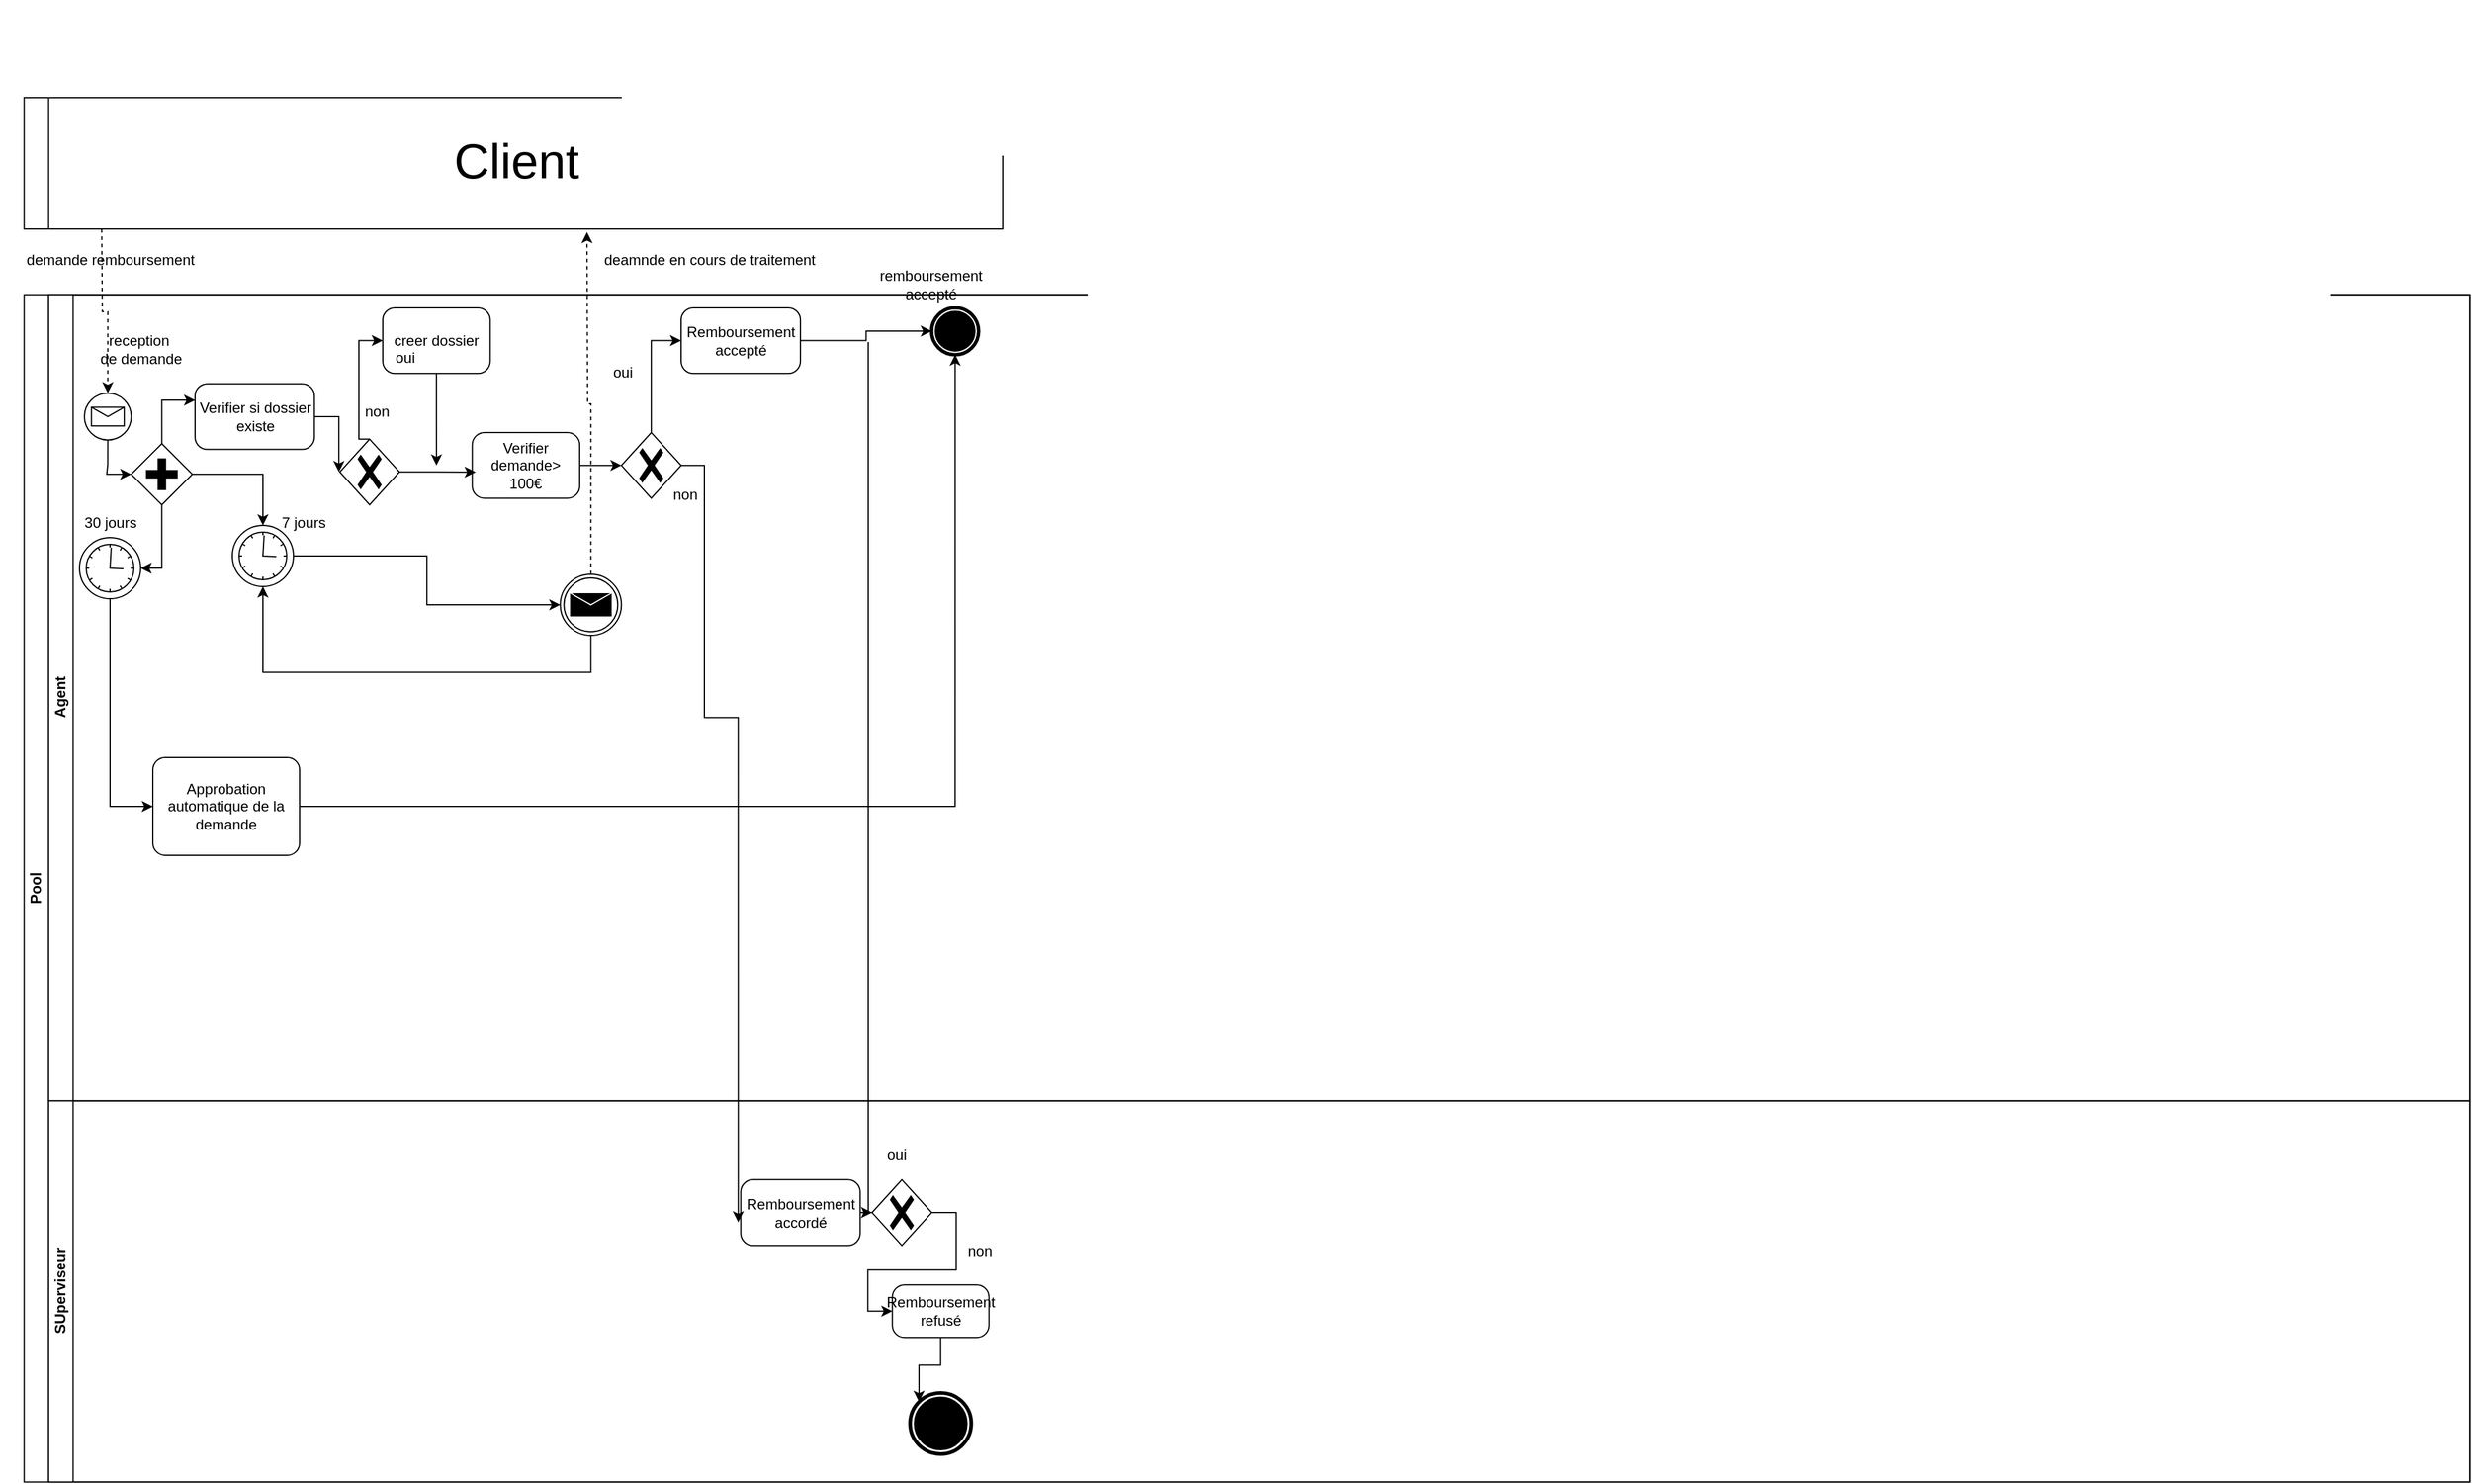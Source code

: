 <mxfile version="24.7.17">
  <diagram name="Page-1" id="uGdV3QrJ44gtEsTstzMS">
    <mxGraphModel dx="1434" dy="1954" grid="1" gridSize="10" guides="1" tooltips="1" connect="1" arrows="1" fold="1" page="1" pageScale="1" pageWidth="827" pageHeight="1169" background="none" math="0" shadow="0">
      <root>
        <mxCell id="0" />
        <mxCell id="1" parent="0" />
        <mxCell id="ghEgp-OwD1J704yQH-gl-111" value="" style="group" parent="1" vertex="1" connectable="0">
          <mxGeometry y="-80" width="2019.759" height="1212.836" as="geometry" />
        </mxCell>
        <mxCell id="ghEgp-OwD1J704yQH-gl-66" value="" style="group" parent="ghEgp-OwD1J704yQH-gl-111" vertex="1" connectable="0">
          <mxGeometry width="2019.759" height="1212.836" as="geometry" />
        </mxCell>
        <mxCell id="ghEgp-OwD1J704yQH-gl-112" value="" style="group" parent="ghEgp-OwD1J704yQH-gl-66" vertex="1" connectable="0">
          <mxGeometry x="10" y="80" width="2009.759" height="1132.836" as="geometry" />
        </mxCell>
        <mxCell id="ghEgp-OwD1J704yQH-gl-72" style="edgeStyle=orthogonalEdgeStyle;rounded=0;orthogonalLoop=1;jettySize=auto;html=1;dashed=1;entryX=0.5;entryY=0;entryDx=0;entryDy=0;entryPerimeter=0;" parent="ghEgp-OwD1J704yQH-gl-112" target="ghEgp-OwD1J704yQH-gl-77" edge="1">
          <mxGeometry relative="1" as="geometry">
            <mxPoint x="73.193" y="107.463" as="sourcePoint" />
            <mxPoint x="73.193" y="198.806" as="targetPoint" />
          </mxGeometry>
        </mxCell>
        <mxCell id="ghEgp-OwD1J704yQH-gl-1" value="" style="swimlane;startSize=20;horizontal=0;html=1;whiteSpace=wrap;" parent="ghEgp-OwD1J704yQH-gl-112" vertex="1">
          <mxGeometry x="9.759" width="800.241" height="107.463" as="geometry">
            <mxRectangle y="20" width="50" height="40" as="alternateBounds" />
          </mxGeometry>
        </mxCell>
        <mxCell id="ghEgp-OwD1J704yQH-gl-10" value="&lt;font style=&quot;font-size: 40px;&quot;&gt;Client&lt;/font&gt;" style="text;html=1;align=center;verticalAlign=middle;resizable=0;points=[];autosize=1;strokeColor=none;fillColor=none;" parent="ghEgp-OwD1J704yQH-gl-1" vertex="1">
          <mxGeometry x="337.451" y="21.493" width="130" height="60" as="geometry" />
        </mxCell>
        <mxCell id="ghEgp-OwD1J704yQH-gl-73" value="Pool" style="swimlane;html=1;childLayout=stackLayout;resizeParent=1;resizeParentMax=0;horizontal=0;startSize=20;horizontalStack=0;whiteSpace=wrap;" parent="ghEgp-OwD1J704yQH-gl-112" vertex="1">
          <mxGeometry x="9.759" y="161.194" width="2000" height="971.642" as="geometry" />
        </mxCell>
        <mxCell id="ghEgp-OwD1J704yQH-gl-75" value="Agent" style="swimlane;html=1;startSize=20;horizontal=0;" parent="ghEgp-OwD1J704yQH-gl-73" vertex="1">
          <mxGeometry x="20" width="1980" height="660" as="geometry" />
        </mxCell>
        <mxCell id="ghEgp-OwD1J704yQH-gl-77" value="" style="points=[[0.145,0.145,0],[0.5,0,0],[0.855,0.145,0],[1,0.5,0],[0.855,0.855,0],[0.5,1,0],[0.145,0.855,0],[0,0.5,0]];shape=mxgraph.bpmn.event;html=1;verticalLabelPosition=bottom;labelBackgroundColor=#ffffff;verticalAlign=top;align=center;perimeter=ellipsePerimeter;outlineConnect=0;aspect=fixed;outline=standard;symbol=message;" parent="ghEgp-OwD1J704yQH-gl-75" vertex="1">
          <mxGeometry x="29.277" y="80.597" width="38.298" height="38.298" as="geometry" />
        </mxCell>
        <mxCell id="ghEgp-OwD1J704yQH-gl-79" value="&lt;div&gt;reception&amp;nbsp;&lt;/div&gt;&lt;div&gt;de demande&lt;/div&gt;" style="text;html=1;align=center;verticalAlign=middle;resizable=0;points=[];autosize=1;strokeColor=none;fillColor=none;" parent="ghEgp-OwD1J704yQH-gl-75" vertex="1">
          <mxGeometry x="29.759" y="24.475" width="90" height="40" as="geometry" />
        </mxCell>
        <mxCell id="ghEgp-OwD1J704yQH-gl-80" value="Verifier si dossier existe" style="points=[[0.25,0,0],[0.5,0,0],[0.75,0,0],[1,0.25,0],[1,0.5,0],[1,0.75,0],[0.75,1,0],[0.5,1,0],[0.25,1,0],[0,0.75,0],[0,0.5,0],[0,0.25,0]];shape=mxgraph.bpmn.task;whiteSpace=wrap;rectStyle=rounded;size=10;html=1;container=1;expand=0;collapsible=0;taskMarker=abstract;" parent="ghEgp-OwD1J704yQH-gl-75" vertex="1">
          <mxGeometry x="119.758" y="72.884" width="97.59" height="53.731" as="geometry" />
        </mxCell>
        <mxCell id="ghEgp-OwD1J704yQH-gl-82" value="" style="points=[[0.25,0.25,0],[0.5,0,0],[0.75,0.25,0],[1,0.5,0],[0.75,0.75,0],[0.5,1,0],[0.25,0.75,0],[0,0.5,0]];shape=mxgraph.bpmn.gateway2;html=1;verticalLabelPosition=bottom;labelBackgroundColor=#ffffff;verticalAlign=top;align=center;perimeter=rhombusPerimeter;outlineConnect=0;outline=none;symbol=none;gwType=exclusive;" parent="ghEgp-OwD1J704yQH-gl-75" vertex="1">
          <mxGeometry x="238.12" y="118.209" width="48.795" height="53.731" as="geometry" />
        </mxCell>
        <mxCell id="ghEgp-OwD1J704yQH-gl-83" style="edgeStyle=orthogonalEdgeStyle;rounded=0;orthogonalLoop=1;jettySize=auto;html=1;entryX=0;entryY=0.5;entryDx=0;entryDy=0;entryPerimeter=0;" parent="ghEgp-OwD1J704yQH-gl-75" source="ghEgp-OwD1J704yQH-gl-80" target="ghEgp-OwD1J704yQH-gl-82" edge="1">
          <mxGeometry relative="1" as="geometry" />
        </mxCell>
        <mxCell id="ghEgp-OwD1J704yQH-gl-89" style="edgeStyle=orthogonalEdgeStyle;rounded=0;orthogonalLoop=1;jettySize=auto;html=1;" parent="ghEgp-OwD1J704yQH-gl-75" source="ghEgp-OwD1J704yQH-gl-84" edge="1">
          <mxGeometry relative="1" as="geometry">
            <mxPoint x="317.169" y="139.701" as="targetPoint" />
          </mxGeometry>
        </mxCell>
        <mxCell id="ghEgp-OwD1J704yQH-gl-84" value="creer dossier" style="points=[[0.25,0,0],[0.5,0,0],[0.75,0,0],[1,0.25,0],[1,0.5,0],[1,0.75,0],[0.75,1,0],[0.5,1,0],[0.25,1,0],[0,0.75,0],[0,0.5,0],[0,0.25,0]];shape=mxgraph.bpmn.task;whiteSpace=wrap;rectStyle=rounded;size=10;html=1;container=1;expand=0;collapsible=0;taskMarker=abstract;" parent="ghEgp-OwD1J704yQH-gl-75" vertex="1">
          <mxGeometry x="273.253" y="10.746" width="87.831" height="53.731" as="geometry" />
        </mxCell>
        <mxCell id="ghEgp-OwD1J704yQH-gl-85" style="edgeStyle=orthogonalEdgeStyle;rounded=0;orthogonalLoop=1;jettySize=auto;html=1;exitX=0.5;exitY=0;exitDx=0;exitDy=0;exitPerimeter=0;entryX=0;entryY=0.5;entryDx=0;entryDy=0;entryPerimeter=0;" parent="ghEgp-OwD1J704yQH-gl-75" source="ghEgp-OwD1J704yQH-gl-82" target="ghEgp-OwD1J704yQH-gl-84" edge="1">
          <mxGeometry relative="1" as="geometry">
            <Array as="points">
              <mxPoint x="253.735" y="118.209" />
              <mxPoint x="253.735" y="37.612" />
            </Array>
          </mxGeometry>
        </mxCell>
        <mxCell id="ghEgp-OwD1J704yQH-gl-86" value="non" style="text;html=1;align=center;verticalAlign=middle;resizable=0;points=[];autosize=1;" parent="ghEgp-OwD1J704yQH-gl-75" vertex="1">
          <mxGeometry x="247.88" y="80.597" width="40" height="30" as="geometry" />
        </mxCell>
        <mxCell id="ghEgp-OwD1J704yQH-gl-92" style="edgeStyle=orthogonalEdgeStyle;rounded=0;orthogonalLoop=1;jettySize=auto;html=1;exitX=1;exitY=0.5;exitDx=0;exitDy=0;exitPerimeter=0;" parent="ghEgp-OwD1J704yQH-gl-75" source="ghEgp-OwD1J704yQH-gl-87" target="ghEgp-OwD1J704yQH-gl-91" edge="1">
          <mxGeometry relative="1" as="geometry" />
        </mxCell>
        <mxCell id="ghEgp-OwD1J704yQH-gl-87" value="Verifier demande&amp;gt; 100€" style="points=[[0.25,0,0],[0.5,0,0],[0.75,0,0],[1,0.25,0],[1,0.5,0],[1,0.75,0],[0.75,1,0],[0.5,1,0],[0.25,1,0],[0,0.75,0],[0,0.5,0],[0,0.25,0]];shape=mxgraph.bpmn.task;whiteSpace=wrap;rectStyle=rounded;size=10;html=1;container=1;expand=0;collapsible=0;taskMarker=abstract;" parent="ghEgp-OwD1J704yQH-gl-75" vertex="1">
          <mxGeometry x="346.446" y="112.836" width="87.831" height="53.731" as="geometry" />
        </mxCell>
        <mxCell id="ghEgp-OwD1J704yQH-gl-88" style="edgeStyle=orthogonalEdgeStyle;rounded=0;orthogonalLoop=1;jettySize=auto;html=1;entryX=0.032;entryY=0.603;entryDx=0;entryDy=0;entryPerimeter=0;" parent="ghEgp-OwD1J704yQH-gl-75" source="ghEgp-OwD1J704yQH-gl-82" target="ghEgp-OwD1J704yQH-gl-87" edge="1">
          <mxGeometry relative="1" as="geometry" />
        </mxCell>
        <mxCell id="ghEgp-OwD1J704yQH-gl-91" value="" style="points=[[0.25,0.25,0],[0.5,0,0],[0.75,0.25,0],[1,0.5,0],[0.75,0.75,0],[0.5,1,0],[0.25,0.75,0],[0,0.5,0]];shape=mxgraph.bpmn.gateway2;html=1;verticalLabelPosition=bottom;labelBackgroundColor=#ffffff;verticalAlign=top;align=center;perimeter=rhombusPerimeter;outlineConnect=0;outline=none;symbol=none;gwType=exclusive;" parent="ghEgp-OwD1J704yQH-gl-75" vertex="1">
          <mxGeometry x="468.434" y="112.836" width="48.795" height="53.731" as="geometry" />
        </mxCell>
        <mxCell id="ghEgp-OwD1J704yQH-gl-100" style="edgeStyle=orthogonalEdgeStyle;rounded=0;orthogonalLoop=1;jettySize=auto;html=1;" parent="ghEgp-OwD1J704yQH-gl-75" source="ghEgp-OwD1J704yQH-gl-93" target="ghEgp-OwD1J704yQH-gl-99" edge="1">
          <mxGeometry relative="1" as="geometry" />
        </mxCell>
        <mxCell id="ghEgp-OwD1J704yQH-gl-93" value="Remboursement accepté" style="points=[[0.25,0,0],[0.5,0,0],[0.75,0,0],[1,0.25,0],[1,0.5,0],[1,0.75,0],[0.75,1,0],[0.5,1,0],[0.25,1,0],[0,0.75,0],[0,0.5,0],[0,0.25,0]];shape=mxgraph.bpmn.task;whiteSpace=wrap;rectStyle=rounded;size=10;html=1;container=1;expand=0;collapsible=0;taskMarker=abstract;" parent="ghEgp-OwD1J704yQH-gl-75" vertex="1">
          <mxGeometry x="517.229" y="10.746" width="97.59" height="53.731" as="geometry" />
        </mxCell>
        <mxCell id="ghEgp-OwD1J704yQH-gl-94" style="edgeStyle=orthogonalEdgeStyle;rounded=0;orthogonalLoop=1;jettySize=auto;html=1;entryX=0;entryY=0.5;entryDx=0;entryDy=0;entryPerimeter=0;" parent="ghEgp-OwD1J704yQH-gl-75" source="ghEgp-OwD1J704yQH-gl-91" target="ghEgp-OwD1J704yQH-gl-93" edge="1">
          <mxGeometry relative="1" as="geometry" />
        </mxCell>
        <mxCell id="ghEgp-OwD1J704yQH-gl-95" value="oui" style="text;html=1;align=center;verticalAlign=middle;resizable=0;points=[];autosize=1;" parent="ghEgp-OwD1J704yQH-gl-75" vertex="1">
          <mxGeometry x="448.916" y="48.358" width="40" height="30" as="geometry" />
        </mxCell>
        <mxCell id="ghEgp-OwD1J704yQH-gl-99" value="" style="points=[[0.145,0.145,0],[0.5,0,0],[0.855,0.145,0],[1,0.5,0],[0.855,0.855,0],[0.5,1,0],[0.145,0.855,0],[0,0.5,0]];shape=mxgraph.bpmn.event;html=1;verticalLabelPosition=bottom;labelBackgroundColor=#ffffff;verticalAlign=top;align=center;perimeter=ellipsePerimeter;outlineConnect=0;aspect=fixed;outline=end;symbol=terminate;" parent="ghEgp-OwD1J704yQH-gl-75" vertex="1">
          <mxGeometry x="722.169" y="10.746" width="38.298" height="38.298" as="geometry" />
        </mxCell>
        <mxCell id="ghEgp-OwD1J704yQH-gl-98" value="non" style="text;html=1;align=center;verticalAlign=middle;resizable=0;points=[];autosize=1;" parent="ghEgp-OwD1J704yQH-gl-75" vertex="1">
          <mxGeometry x="500.241" y="148.806" width="40" height="30" as="geometry" />
        </mxCell>
        <mxCell id="Hb0hjDJ2pyMfMAqpCGX1-11" style="edgeStyle=orthogonalEdgeStyle;rounded=0;orthogonalLoop=1;jettySize=auto;html=1;exitX=1;exitY=0.5;exitDx=0;exitDy=0;exitPerimeter=0;" parent="ghEgp-OwD1J704yQH-gl-75" source="Hb0hjDJ2pyMfMAqpCGX1-3" target="Hb0hjDJ2pyMfMAqpCGX1-10" edge="1">
          <mxGeometry relative="1" as="geometry" />
        </mxCell>
        <mxCell id="Hb0hjDJ2pyMfMAqpCGX1-3" value="" style="points=[[0.145,0.145,0],[0.5,0,0],[0.855,0.145,0],[1,0.5,0],[0.855,0.855,0],[0.5,1,0],[0.145,0.855,0],[0,0.5,0]];shape=mxgraph.bpmn.event;html=1;verticalLabelPosition=bottom;labelBackgroundColor=#ffffff;verticalAlign=top;align=center;perimeter=ellipsePerimeter;outlineConnect=0;aspect=fixed;outline=standard;symbol=timer;" parent="ghEgp-OwD1J704yQH-gl-75" vertex="1">
          <mxGeometry x="150.241" y="188.806" width="50" height="50" as="geometry" />
        </mxCell>
        <mxCell id="Hb0hjDJ2pyMfMAqpCGX1-8" style="edgeStyle=orthogonalEdgeStyle;rounded=0;orthogonalLoop=1;jettySize=auto;html=1;exitX=1;exitY=0.5;exitDx=0;exitDy=0;exitPerimeter=0;" parent="ghEgp-OwD1J704yQH-gl-75" source="Hb0hjDJ2pyMfMAqpCGX1-5" target="Hb0hjDJ2pyMfMAqpCGX1-3" edge="1">
          <mxGeometry relative="1" as="geometry" />
        </mxCell>
        <mxCell id="Hb0hjDJ2pyMfMAqpCGX1-5" value="" style="points=[[0.25,0.25,0],[0.5,0,0],[0.75,0.25,0],[1,0.5,0],[0.75,0.75,0],[0.5,1,0],[0.25,0.75,0],[0,0.5,0]];shape=mxgraph.bpmn.gateway2;html=1;verticalLabelPosition=bottom;labelBackgroundColor=#ffffff;verticalAlign=top;align=center;perimeter=rhombusPerimeter;outlineConnect=0;outline=none;symbol=none;gwType=parallel;" parent="ghEgp-OwD1J704yQH-gl-75" vertex="1">
          <mxGeometry x="67.571" y="121.936" width="50" height="50" as="geometry" />
        </mxCell>
        <mxCell id="Hb0hjDJ2pyMfMAqpCGX1-6" style="edgeStyle=orthogonalEdgeStyle;rounded=0;orthogonalLoop=1;jettySize=auto;html=1;entryX=0;entryY=0.5;entryDx=0;entryDy=0;entryPerimeter=0;" parent="ghEgp-OwD1J704yQH-gl-75" source="ghEgp-OwD1J704yQH-gl-77" target="Hb0hjDJ2pyMfMAqpCGX1-5" edge="1">
          <mxGeometry relative="1" as="geometry" />
        </mxCell>
        <mxCell id="Hb0hjDJ2pyMfMAqpCGX1-7" style="edgeStyle=orthogonalEdgeStyle;rounded=0;orthogonalLoop=1;jettySize=auto;html=1;exitX=0.5;exitY=0;exitDx=0;exitDy=0;exitPerimeter=0;entryX=0;entryY=0.25;entryDx=0;entryDy=0;entryPerimeter=0;" parent="ghEgp-OwD1J704yQH-gl-75" source="Hb0hjDJ2pyMfMAqpCGX1-5" target="ghEgp-OwD1J704yQH-gl-80" edge="1">
          <mxGeometry relative="1" as="geometry" />
        </mxCell>
        <mxCell id="Hb0hjDJ2pyMfMAqpCGX1-9" value="7 jours" style="text;html=1;align=center;verticalAlign=middle;resizable=0;points=[];autosize=1;strokeColor=none;fillColor=none;" parent="ghEgp-OwD1J704yQH-gl-75" vertex="1">
          <mxGeometry x="178.121" y="171.936" width="60" height="30" as="geometry" />
        </mxCell>
        <mxCell id="Hb0hjDJ2pyMfMAqpCGX1-13" style="edgeStyle=orthogonalEdgeStyle;rounded=0;orthogonalLoop=1;jettySize=auto;html=1;dashed=1;" parent="ghEgp-OwD1J704yQH-gl-75" source="Hb0hjDJ2pyMfMAqpCGX1-10" edge="1">
          <mxGeometry relative="1" as="geometry">
            <mxPoint x="440.241" y="-51.194" as="targetPoint" />
          </mxGeometry>
        </mxCell>
        <mxCell id="Hb0hjDJ2pyMfMAqpCGX1-10" value="" style="points=[[0.145,0.145,0],[0.5,0,0],[0.855,0.145,0],[1,0.5,0],[0.855,0.855,0],[0.5,1,0],[0.145,0.855,0],[0,0.5,0]];shape=mxgraph.bpmn.event;html=1;verticalLabelPosition=bottom;labelBackgroundColor=#ffffff;verticalAlign=top;align=center;perimeter=ellipsePerimeter;outlineConnect=0;aspect=fixed;outline=throwing;symbol=message;" parent="ghEgp-OwD1J704yQH-gl-75" vertex="1">
          <mxGeometry x="418.431" y="228.806" width="50" height="50" as="geometry" />
        </mxCell>
        <mxCell id="Hb0hjDJ2pyMfMAqpCGX1-19" style="edgeStyle=orthogonalEdgeStyle;rounded=0;orthogonalLoop=1;jettySize=auto;html=1;entryX=0.5;entryY=1;entryDx=0;entryDy=0;entryPerimeter=0;" parent="ghEgp-OwD1J704yQH-gl-75" source="Hb0hjDJ2pyMfMAqpCGX1-10" target="Hb0hjDJ2pyMfMAqpCGX1-3" edge="1">
          <mxGeometry relative="1" as="geometry">
            <Array as="points">
              <mxPoint x="443" y="309" />
              <mxPoint x="175" y="309" />
            </Array>
          </mxGeometry>
        </mxCell>
        <mxCell id="IVteL6hl-BJ2XIqQ1IyN-4" value="" style="points=[[0.145,0.145,0],[0.5,0,0],[0.855,0.145,0],[1,0.5,0],[0.855,0.855,0],[0.5,1,0],[0.145,0.855,0],[0,0.5,0]];shape=mxgraph.bpmn.event;html=1;verticalLabelPosition=bottom;labelBackgroundColor=#ffffff;verticalAlign=top;align=center;perimeter=ellipsePerimeter;outlineConnect=0;aspect=fixed;outline=standard;symbol=timer;" vertex="1" parent="ghEgp-OwD1J704yQH-gl-75">
          <mxGeometry x="25.241" y="198.806" width="50" height="50" as="geometry" />
        </mxCell>
        <mxCell id="IVteL6hl-BJ2XIqQ1IyN-5" style="edgeStyle=orthogonalEdgeStyle;rounded=0;orthogonalLoop=1;jettySize=auto;html=1;entryX=1;entryY=0.5;entryDx=0;entryDy=0;entryPerimeter=0;" edge="1" parent="ghEgp-OwD1J704yQH-gl-75" source="Hb0hjDJ2pyMfMAqpCGX1-5" target="IVteL6hl-BJ2XIqQ1IyN-4">
          <mxGeometry relative="1" as="geometry">
            <Array as="points">
              <mxPoint x="93" y="224" />
            </Array>
          </mxGeometry>
        </mxCell>
        <mxCell id="IVteL6hl-BJ2XIqQ1IyN-6" value="30 jours" style="text;html=1;align=center;verticalAlign=middle;resizable=0;points=[];autosize=1;strokeColor=none;fillColor=none;" vertex="1" parent="ghEgp-OwD1J704yQH-gl-75">
          <mxGeometry x="15.241" y="171.936" width="70" height="30" as="geometry" />
        </mxCell>
        <mxCell id="IVteL6hl-BJ2XIqQ1IyN-9" style="edgeStyle=orthogonalEdgeStyle;rounded=0;orthogonalLoop=1;jettySize=auto;html=1;exitX=1;exitY=0.5;exitDx=0;exitDy=0;exitPerimeter=0;" edge="1" parent="ghEgp-OwD1J704yQH-gl-75" source="IVteL6hl-BJ2XIqQ1IyN-7" target="ghEgp-OwD1J704yQH-gl-99">
          <mxGeometry relative="1" as="geometry" />
        </mxCell>
        <mxCell id="IVteL6hl-BJ2XIqQ1IyN-7" value="Approbation automatique de la demande" style="points=[[0.25,0,0],[0.5,0,0],[0.75,0,0],[1,0.25,0],[1,0.5,0],[1,0.75,0],[0.75,1,0],[0.5,1,0],[0.25,1,0],[0,0.75,0],[0,0.5,0],[0,0.25,0]];shape=mxgraph.bpmn.task;whiteSpace=wrap;rectStyle=rounded;size=10;html=1;container=1;expand=0;collapsible=0;taskMarker=abstract;" vertex="1" parent="ghEgp-OwD1J704yQH-gl-75">
          <mxGeometry x="85.241" y="378.806" width="120" height="80" as="geometry" />
        </mxCell>
        <mxCell id="IVteL6hl-BJ2XIqQ1IyN-8" style="edgeStyle=orthogonalEdgeStyle;rounded=0;orthogonalLoop=1;jettySize=auto;html=1;exitX=0.5;exitY=1;exitDx=0;exitDy=0;exitPerimeter=0;entryX=0;entryY=0.5;entryDx=0;entryDy=0;entryPerimeter=0;" edge="1" parent="ghEgp-OwD1J704yQH-gl-75" source="IVteL6hl-BJ2XIqQ1IyN-4" target="IVteL6hl-BJ2XIqQ1IyN-7">
          <mxGeometry relative="1" as="geometry" />
        </mxCell>
        <mxCell id="ghEgp-OwD1J704yQH-gl-76" value="SUperviseur" style="swimlane;html=1;startSize=20;horizontal=0;" parent="ghEgp-OwD1J704yQH-gl-73" vertex="1">
          <mxGeometry x="20" y="660" width="1980" height="311.642" as="geometry" />
        </mxCell>
        <mxCell id="ghEgp-OwD1J704yQH-gl-96" value="Remboursement accordé" style="points=[[0.25,0,0],[0.5,0,0],[0.75,0,0],[1,0.25,0],[1,0.5,0],[1,0.75,0],[0.75,1,0],[0.5,1,0],[0.25,1,0],[0,0.75,0],[0,0.5,0],[0,0.25,0]];shape=mxgraph.bpmn.task;whiteSpace=wrap;rectStyle=rounded;size=10;html=1;container=1;expand=0;collapsible=0;taskMarker=abstract;" parent="ghEgp-OwD1J704yQH-gl-76" vertex="1">
          <mxGeometry x="566.024" y="64.478" width="97.59" height="53.731" as="geometry" />
        </mxCell>
        <mxCell id="ghEgp-OwD1J704yQH-gl-103" style="edgeStyle=orthogonalEdgeStyle;rounded=0;orthogonalLoop=1;jettySize=auto;html=1;startArrow=none;startFill=0;endArrow=none;endFill=0;" parent="ghEgp-OwD1J704yQH-gl-76" source="ghEgp-OwD1J704yQH-gl-102" edge="1">
          <mxGeometry relative="1" as="geometry">
            <mxPoint x="670.241" y="-621.194" as="targetPoint" />
            <Array as="points">
              <mxPoint x="670" y="91" />
            </Array>
          </mxGeometry>
        </mxCell>
        <mxCell id="ghEgp-OwD1J704yQH-gl-102" value="" style="points=[[0.25,0.25,0],[0.5,0,0],[0.75,0.25,0],[1,0.5,0],[0.75,0.75,0],[0.5,1,0],[0.25,0.75,0],[0,0.5,0]];shape=mxgraph.bpmn.gateway2;html=1;verticalLabelPosition=bottom;labelBackgroundColor=#ffffff;verticalAlign=top;align=center;perimeter=rhombusPerimeter;outlineConnect=0;outline=none;symbol=none;gwType=exclusive;" parent="ghEgp-OwD1J704yQH-gl-76" vertex="1">
          <mxGeometry x="673.373" y="64.478" width="48.795" height="53.731" as="geometry" />
        </mxCell>
        <mxCell id="ghEgp-OwD1J704yQH-gl-104" style="edgeStyle=orthogonalEdgeStyle;rounded=0;orthogonalLoop=1;jettySize=auto;html=1;exitX=1;exitY=0.5;exitDx=0;exitDy=0;exitPerimeter=0;entryX=0;entryY=0.5;entryDx=0;entryDy=0;entryPerimeter=0;" parent="ghEgp-OwD1J704yQH-gl-76" source="ghEgp-OwD1J704yQH-gl-96" target="ghEgp-OwD1J704yQH-gl-102" edge="1">
          <mxGeometry relative="1" as="geometry" />
        </mxCell>
        <mxCell id="ghEgp-OwD1J704yQH-gl-109" style="edgeStyle=orthogonalEdgeStyle;rounded=0;orthogonalLoop=1;jettySize=auto;html=1;entryX=0.145;entryY=0.145;entryDx=0;entryDy=0;entryPerimeter=0;" parent="ghEgp-OwD1J704yQH-gl-76" source="ghEgp-OwD1J704yQH-gl-106" edge="1" target="IVteL6hl-BJ2XIqQ1IyN-1">
          <mxGeometry relative="1" as="geometry">
            <mxPoint x="729.488" y="236.418" as="targetPoint" />
          </mxGeometry>
        </mxCell>
        <mxCell id="ghEgp-OwD1J704yQH-gl-106" value="Remboursement refusé" style="points=[[0.25,0,0],[0.5,0,0],[0.75,0,0],[1,0.25,0],[1,0.5,0],[1,0.75,0],[0.75,1,0],[0.5,1,0],[0.25,1,0],[0,0.75,0],[0,0.5,0],[0,0.25,0]];shape=mxgraph.bpmn.task;whiteSpace=wrap;rectStyle=rounded;size=10;html=1;container=1;expand=0;collapsible=0;taskMarker=abstract;" parent="ghEgp-OwD1J704yQH-gl-76" vertex="1">
          <mxGeometry x="689.964" y="150.448" width="79.048" height="42.985" as="geometry" />
        </mxCell>
        <mxCell id="ghEgp-OwD1J704yQH-gl-107" style="edgeStyle=orthogonalEdgeStyle;rounded=0;orthogonalLoop=1;jettySize=auto;html=1;exitX=1;exitY=0.5;exitDx=0;exitDy=0;exitPerimeter=0;entryX=0;entryY=0.5;entryDx=0;entryDy=0;entryPerimeter=0;" parent="ghEgp-OwD1J704yQH-gl-76" source="ghEgp-OwD1J704yQH-gl-102" target="ghEgp-OwD1J704yQH-gl-106" edge="1">
          <mxGeometry relative="1" as="geometry" />
        </mxCell>
        <mxCell id="ghEgp-OwD1J704yQH-gl-108" value="non" style="text;html=1;align=center;verticalAlign=middle;resizable=0;points=[];autosize=1;strokeColor=none;fillColor=none;" parent="ghEgp-OwD1J704yQH-gl-76" vertex="1">
          <mxGeometry x="741.687" y="107.463" width="40" height="30" as="geometry" />
        </mxCell>
        <mxCell id="ghEgp-OwD1J704yQH-gl-105" value="oui" style="text;html=1;align=center;verticalAlign=middle;resizable=0;points=[];autosize=1;" parent="ghEgp-OwD1J704yQH-gl-76" vertex="1">
          <mxGeometry x="673.371" y="28.806" width="40" height="30" as="geometry" />
        </mxCell>
        <mxCell id="IVteL6hl-BJ2XIqQ1IyN-1" value="" style="points=[[0.145,0.145,0],[0.5,0,0],[0.855,0.145,0],[1,0.5,0],[0.855,0.855,0],[0.5,1,0],[0.145,0.855,0],[0,0.5,0]];shape=mxgraph.bpmn.event;html=1;verticalLabelPosition=bottom;labelBackgroundColor=#ffffff;verticalAlign=top;align=center;perimeter=ellipsePerimeter;outlineConnect=0;aspect=fixed;outline=end;symbol=terminate;" vertex="1" parent="ghEgp-OwD1J704yQH-gl-76">
          <mxGeometry x="704.491" y="238.806" width="50" height="50" as="geometry" />
        </mxCell>
        <mxCell id="ghEgp-OwD1J704yQH-gl-97" style="edgeStyle=orthogonalEdgeStyle;rounded=0;orthogonalLoop=1;jettySize=auto;html=1;entryX=-0.021;entryY=0.648;entryDx=0;entryDy=0;entryPerimeter=0;" parent="ghEgp-OwD1J704yQH-gl-73" source="ghEgp-OwD1J704yQH-gl-91" target="ghEgp-OwD1J704yQH-gl-96" edge="1">
          <mxGeometry relative="1" as="geometry">
            <Array as="points">
              <mxPoint x="556.265" y="139.701" />
              <mxPoint x="556.265" y="346.03" />
            </Array>
          </mxGeometry>
        </mxCell>
        <mxCell id="ghEgp-OwD1J704yQH-gl-78" value="demande remboursement" style="text;html=1;align=center;verticalAlign=middle;resizable=0;points=[];autosize=1;strokeColor=none;fillColor=none;" parent="ghEgp-OwD1J704yQH-gl-112" vertex="1">
          <mxGeometry y="118.209" width="160" height="30" as="geometry" />
        </mxCell>
        <mxCell id="Hb0hjDJ2pyMfMAqpCGX1-14" value="deamnde en cours de traitement" style="text;html=1;align=center;verticalAlign=middle;resizable=0;points=[];autosize=1;strokeColor=none;fillColor=none;" parent="ghEgp-OwD1J704yQH-gl-112" vertex="1">
          <mxGeometry x="470" y="118.21" width="200" height="30" as="geometry" />
        </mxCell>
        <mxCell id="ghEgp-OwD1J704yQH-gl-90" value="oui" style="text;html=1;align=center;verticalAlign=middle;resizable=0;points=[];autosize=1;" parent="ghEgp-OwD1J704yQH-gl-111" vertex="1">
          <mxGeometry x="311" y="278" width="40" height="30" as="geometry" />
        </mxCell>
        <mxCell id="ghEgp-OwD1J704yQH-gl-101" value="&lt;div&gt;remboursement&lt;/div&gt;&lt;div&gt;accepté&lt;/div&gt;" style="text;html=1;align=center;verticalAlign=middle;resizable=0;points=[];autosize=1;strokeColor=none;fillColor=none;" parent="ghEgp-OwD1J704yQH-gl-111" vertex="1">
          <mxGeometry x="706" y="213" width="110" height="40" as="geometry" />
        </mxCell>
      </root>
    </mxGraphModel>
  </diagram>
</mxfile>
